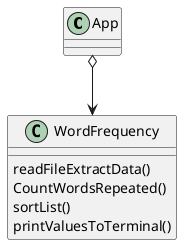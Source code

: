 @startuml
'https://plantuml.com/class-diagram

class App

class WordFrequency{
    readFileExtractData()
    CountWordsRepeated()
    sortList()
    printValuesToTerminal()
}

App o--> WordFrequency


@enduml